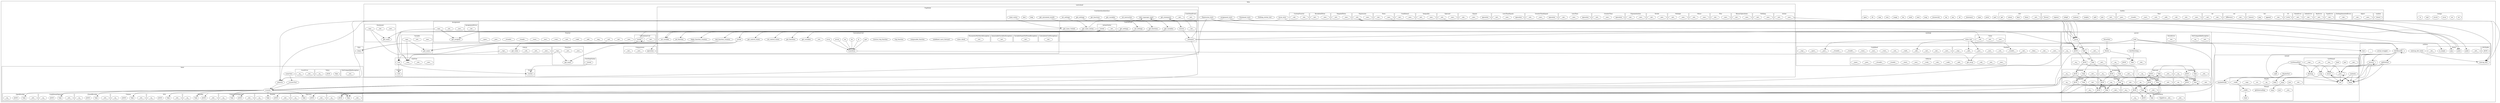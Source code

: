 digraph G {
subgraph cluster_0{
    label=NEA;
    subgraph cluster_1{
        label=time;
        "NEA.time.sleep()" [label="sleep"];
    }
    subgraph cluster_2{
        label=numpy;
        "NEA.numpy.sin()" [label="sin"];
        "NEA.numpy.cos()" [label="cos"];
        "NEA.numpy.arcos()" [label="arcos"];
        "NEA.numpy.arcsin()" [label="arcsin"];
        "NEA.numpy.sqrt()" [label="sqrt"];
        "NEA.numpy.ln()" [label="ln"];
    }
    subgraph cluster_3{
        label=builtin;
        subgraph cluster_4{
            label=random;
            "NEA.builtin.random.choice()" [label="choice"];
        }
        subgraph cluster_5{
            label=object;
            "NEA.builtin.object.__new__()" [label="__new__"];
            "NEA.builtin.object.__init__()" [label="__init__"];
        }
        subgraph cluster_6{
            label=NotImplementedError;
            "NEA.builtin.NotImplementedError.__init__()" [label="__init__"];
        }
        subgraph cluster_7{
            label=TypeError;
            "NEA.builtin.TypeError.__init__()" [label="__init__"];
        }
        subgraph cluster_8{
            label=KeyError;
            "NEA.builtin.KeyError.__init__()" [label="__init__"];
        }
        subgraph cluster_9{
            label=IndexError;
            "NEA.builtin.IndexError.__init__()" [label="__init__"];
        }
        subgraph cluster_10{
            label=ValueError;
            "NEA.builtin.ValueError.__init__()" [label="__init__"];
        }
        "NEA.builtin.quit()" [label="quit"];
        "NEA.builtin.print()" [label="print"];
        "NEA.builtin.type()" [label="type"];
        "NEA.builtin.isinstance()" [label="isinstance"];
        "NEA.builtin.all()" [label="all"];
        "NEA.builtin.any()" [label="any"];
        "NEA.builtin.zip()" [label="zip"];
        "NEA.builtin.enumerate()" [label="enumerate"];
        "NEA.builtin.map()" [label="map"];
        "NEA.builtin.next()" [label="next"];
        "NEA.builtin.send()" [label="send"];
        "NEA.builtin.len()" [label="len"];
        "NEA.builtin.range()" [label="range"];
        "NEA.builtin.sum()" [label="sum"];
        "NEA.builtin.repr()" [label="repr"];
        "NEA.builtin.dir()" [label="dir"];
        "NEA.builtin.open()" [label="open"];
        subgraph cluster_11{
            label=IO;
            "NEA.builtin.IO.write()" [label="write"];
        }
        subgraph cluster_12{
            label=list;
            "NEA.builtin.list.__init__()" [label="__init__"];
            "NEA.builtin.list.append()" [label="append"];
            "NEA.builtin.list.pop()" [label="pop"];
            "NEA.builtin.list.remove()" [label="remove"];
        }
        subgraph cluster_13{
            label=set;
            "NEA.builtin.set.__init__()" [label="__init__"];
            "NEA.builtin.set.difference()" [label="difference"];
        }
        subgraph cluster_14{
            label=int;
            "NEA.builtin.int.__init__()" [label="__init__"];
            "NEA.builtin.int.__call__()" [label="__call__"];
        }
        subgraph cluster_15{
            label=float;
            "NEA.builtin.float.__new__()" [label="__new__"];
            "NEA.builtin.float.__init__()" [label="__init__"];
            "NEA.builtin.float.__call__()" [label="__call__"];
            "NEA.builtin.float.__add__()" [label="__add__"];
            "NEA.builtin.float.__sub__()" [label="__sub__"];
            "NEA.builtin.float.__mul__()" [label="__mul__"];
            "NEA.builtin.float.__truediv__()" [label="__truediv__"];
            "NEA.builtin.float.__pow__()" [label="__pow__"];
        }
        subgraph cluster_16{
            label=str;
            "NEA.builtin.str.__init__()" [label="__init__"];
            "NEA.builtin.str.join()" [label="join"];
            "NEA.builtin.str.split()" [label="split"];
            "NEA.builtin.str.isalpha()" [label="isalpha"];
            "NEA.builtin.str.isalnum()" [label="isalnum"];
            "NEA.builtin.str.isdigit()" [label="isdigit"];
            "NEA.builtin.str.replace()" [label="replace"];
            "NEA.builtin.str.format()" [label="format"];
        }
        subgraph cluster_17{
            label=dict;
            "NEA.builtin.dict.__init__()" [label="__init__"];
            "NEA.builtin.dict.items()" [label="items"];
            "NEA.builtin.dict.keys()" [label="keys"];
            "NEA.builtin.dict.values()" [label="values"];
            "NEA.builtin.dict.get()" [label="get"];
        }
    }
    subgraph cluster_18{
        label=monad;
        subgraph cluster_19{
            label=Monad;
            "NEA.monad.Monad.__init__()" [label="__init__"];
            "NEA.monad.Monad.Just()" [label="Just"];
            "NEA.monad.Monad.map()" [label="map"];
            "NEA.monad.Monad.bind()" [label="bind"];
            "NEA.monad.Monad.getInternalImp()" [label="getInternalImp"];
            "NEA.monad.Monad.__rshift__()" [label="__rshift__"];
        }
        subgraph cluster_20{
            label=Maybe;
            "NEA.monad.Maybe.__init__()" [label="__init__"];
            "NEA.monad.Maybe.Just()" [label="Just"];
            "NEA.monad.Maybe.map()" [label="map"];
            "NEA.monad.Maybe.bind()" [label="bind"];
            "NEA.monad.Maybe.__eq__()" [label="__eq__"];
            "NEA.monad.Maybe.__str__()" [label="__str__"];
            "NEA.monad.Maybe.__repr__()" [label="__repr__"];
            "NEA.monad.Maybe.__rshift__()" [label="__rshift__"];
        }
        "NEA.monad.MaybeTest()" [label="MaybeTest"];
            "NEA.monad.MaybeTest().maybeDivide()" [label="maybeDivide"];
        subgraph cluster_21{
            label=ListMonad;
            "NEA.monad.ListMonad.__init__()" [label="__init__"];
            "NEA.monad.ListMonad.Just()" [label="Just"];
            "NEA.monad.ListMonad.head()" [label="head"];
            "NEA.monad.ListMonad.tail()" [label="tail"];
            "NEA.monad.ListMonad.contents()" [label="contents"];
            "NEA.monad.ListMonad.map()" [label="map"];
            "NEA.monad.ListMonad.flatmap()" [label="flatmap"];
            "NEA.monad.ListMonad.bind()" [label="bind"];
            "NEA.monad.ListMonad.__pow__()" [label="__pow__"];
            "NEA.monad.ListMonad.__len__()" [label="__len__"];
            "NEA.monad.ListMonad.toList()" [label="toList"];
            "NEA.monad.ListMonad.__str__()" [label="__str__"];
            "NEA.monad.ListMonad.__repr__()" [label="__repr__"];
        }
        "NEA.monad.ListMonadTest()" [label="ListMonadTest"];
            "NEA.monad.ListMonadTest().split()" [label="split"];
    }
    subgraph cluster_22{
        label=utilities;
        subgraph cluster_23{
            label=JSONable;
            "NEA.utilities.JSONable.JSON()" [label="JSON"];
        }
        "NEA.utilities.dictBeautify()" [label="dictBeautify"];
            "NEA.utilities.dictBeautify().reverse()" [label="reverse"];
            "NEA.utilities.dictBeautify().addToStart()" [label="addToStart"];
        subgraph cluster_24{
            label=Stack;
            "NEA.utilities.Stack.__init__()" [label="__init__"];
            "NEA.utilities.Stack.is_empty()" [label="is_empty"];
            "NEA.utilities.Stack.push()" [label="push"];
            "NEA.utilities.Stack.pop()" [label="pop"];
            "NEA.utilities.Stack.peek()" [label="peek"];
            "NEA.utilities.Stack.__len__()" [label="__len__"];
        }
        "NEA.utilities.test()" [label="test"];
            "NEA.utilities.test().actual_wrapper()" [label="actual_wrapper"];
                "NEA.utilities.test().actual_wrapper()._()" [label="_"];
        "NEA.utilities.unwrap_dict()" [label="unwrap_dict"];
        "NEA.utilities.unwrap_dict_tests()" [label="unwrap_dict_tests"];
    }
    subgraph cluster_25{
        label=mathobj;
        subgraph cluster_26{
            label=Value;
            "NEA.mathobj.Value.__new__()" [label="__new__"];
            "NEA.mathobj.Value.__init__()" [label="__init__"];
            "NEA.mathobj.Value.__call__()" [label="__call__"];
        }
        subgraph cluster_27{
            label=NPArray;
            "NEA.mathobj.NPArray.__new__()" [label="__new__"];
            "NEA.mathobj.NPArray.__init__()" [label="__init__"];
            "NEA.mathobj.NPArray.__call__()" [label="__call__"];
            "NEA.mathobj.NPArray.get_array()" [label="get_array"];
            "NEA.mathobj.NPArray.__add__()" [label="__add__"];
            "NEA.mathobj.NPArray.__radd__()" [label="__radd__"];
            "NEA.mathobj.NPArray.__sub__()" [label="__sub__"];
            "NEA.mathobj.NPArray.__rsub__()" [label="__rsub__"];
            "NEA.mathobj.NPArray.__mul__()" [label="__mul__"];
            "NEA.mathobj.NPArray.__rmul__()" [label="__rmul__"];
            "NEA.mathobj.NPArray.__truediv__()" [label="__truediv__"];
            "NEA.mathobj.NPArray.__rtruediv__()" [label="__rtruediv__"];
            "NEA.mathobj.NPArray.__pow__()" [label="__pow__"];
            "NEA.mathobj.NPArray.__rpow__()" [label="__rpow__"];
        }
        subgraph cluster_28{
            label=Undefined;
            "NEA.mathobj.Undefined.__new__()" [label="__new__"];
            "NEA.mathobj.Undefined.__init__()" [label="__init__"];
            "NEA.mathobj.Undefined.__call__()" [label="__call__"];
            "NEA.mathobj.Undefined.__add__()" [label="__add__"];
            "NEA.mathobj.Undefined.__radd__()" [label="__radd__"];
            "NEA.mathobj.Undefined.__sub__()" [label="__sub__"];
            "NEA.mathobj.Undefined.__rsub__()" [label="__rsub__"];
            "NEA.mathobj.Undefined.__mul__()" [label="__mul__"];
            "NEA.mathobj.Undefined.__rmul__()" [label="__rmul__"];
            "NEA.mathobj.Undefined.__truediv__()" [label="__truediv__"];
            "NEA.mathobj.Undefined.__rtruediv__()" [label="__rtruediv__"];
            "NEA.mathobj.Undefined.__pow__()" [label="__pow__"];
            "NEA.mathobj.Undefined.__rpow__()" [label="__rpow__"];
            "NEA.mathobj.Undefined.__repr__()" [label="__repr__"];
        }
        subgraph cluster_29{
            label=Number;
            "NEA.mathobj.Number.__new__()" [label="__new__"];
            "NEA.mathobj.Number.__init__()" [label="__init__"];
            "NEA.mathobj.Number.__float__()" [label="__float__"];
            "NEA.mathobj.Number.__call__()" [label="__call__"];
            "NEA.mathobj.Number.__add__()" [label="__add__"];
            "NEA.mathobj.Number.__sub__()" [label="__sub__"];
            "NEA.mathobj.Number.__mul__()" [label="__mul__"];
            "NEA.mathobj.Number.__truediv__()" [label="__truediv__"];
            "NEA.mathobj.Number.__pow__()" [label="__pow__"];
            "NEA.mathobj.Number.__repr__()" [label="__repr__"];
        }
        "NEA.mathobj.value_test()" [label="value_test"];
    }
    subgraph cluster_30{
        label=lexer;
        subgraph cluster_31{
            label=NotCompatibleException;
            "NEA.lexer.NotCompatibleException.__init__()" [label="__init__"];
        }
        subgraph cluster_32{
            label=Token;
            "NEA.lexer.Token.Take()" [label="Take"];
            "NEA.lexer.Token.JSON()" [label="JSON"];
            "NEA.lexer.Token.__eq__()" [label="__eq__"];
        }
        subgraph cluster_33{
            label=EOL;
            "NEA.lexer.EOL.__init__()" [label="__init__"];
            "NEA.lexer.EOL.Take()" [label="Take"];
            "NEA.lexer.EOL.JSON()" [label="JSON"];
            "NEA.lexer.EOL.__eq__()" [label="__eq__"];
        }
        subgraph cluster_34{
            label=OpenBracket;
            "NEA.lexer.OpenBracket.__init__()" [label="__init__"];
            "NEA.lexer.OpenBracket.Take()" [label="Take"];
            "NEA.lexer.OpenBracket.JSON()" [label="JSON"];
            "NEA.lexer.OpenBracket.__eq__()" [label="__eq__"];
        }
        subgraph cluster_35{
            label=ClosedBracket;
            "NEA.lexer.ClosedBracket.__init__()" [label="__init__"];
            "NEA.lexer.ClosedBracket.Take()" [label="Take"];
            "NEA.lexer.ClosedBracket.JSON()" [label="JSON"];
            "NEA.lexer.ClosedBracket.__eq__()" [label="__eq__"];
        }
        subgraph cluster_36{
            label=Comma;
            "NEA.lexer.Comma.__init__()" [label="__init__"];
            "NEA.lexer.Comma.Take()" [label="Take"];
            "NEA.lexer.Comma.JSON()" [label="JSON"];
            "NEA.lexer.Comma.__eq__()" [label="__eq__"];
        }
        subgraph cluster_37{
            label=ComparisonOperator;
            "NEA.lexer.ComparisonOperator.__init__()" [label="__init__"];
            "NEA.lexer.ComparisonOperator.Take()" [label="Take"];
            "NEA.lexer.ComparisonOperator.JSON()" [label="JSON"];
            "NEA.lexer.ComparisonOperator.__eq__()" [label="__eq__"];
        }
        subgraph cluster_38{
            label=Operator;
            "NEA.lexer.Operator.__init__()" [label="__init__"];
            "NEA.lexer.Operator.Take()" [label="Take"];
            "NEA.lexer.Operator.JSON()" [label="JSON"];
            "NEA.lexer.Operator.__eq__()" [label="__eq__"];
        }
        subgraph cluster_39{
            label=ConditionalOperator;
            "NEA.lexer.ConditionalOperator.__init__()" [label="__init__"];
            "NEA.lexer.ConditionalOperator.Take()" [label="Take"];
            "NEA.lexer.ConditionalOperator.JSON()" [label="JSON"];
            "NEA.lexer.ConditionalOperator.__eq__()" [label="__eq__"];
        }
        subgraph cluster_40{
            label=Equality;
            "NEA.lexer.Equality.__init__()" [label="__init__"];
            "NEA.lexer.Equality.Take()" [label="Take"];
            "NEA.lexer.Equality.JSON()" [label="JSON"];
            "NEA.lexer.Equality.__eq__()" [label="__eq__"];
        }
        subgraph cluster_41{
            label=NameSpace;
            "NEA.lexer.NameSpace.__init__()" [label="__init__"];
            "NEA.lexer.NameSpace.Take()" [label="Take"];
            "NEA.lexer.NameSpace.JSON()" [label="JSON"];
            "NEA.lexer.NameSpace.__eq__()" [label="__eq__"];
        }
        subgraph cluster_42{
            label=Number;
            "NEA.lexer.Number.__init__()" [label="__init__"];
            "NEA.lexer.Number.Take()" [label="Take"];
            "NEA.lexer.Number.JSON()" [label="JSON"];
            "NEA.lexer.Number.__eq__()" [label="__eq__"];
        }
        subgraph cluster_43{
            label=ScanError;
            "NEA.lexer.ScanError.__init__()" [label="__init__"];
            "NEA.lexer.ScanError.__eq__()" [label="__eq__"];
        }
        "NEA.lexer.scanner()" [label="scanner"];
        "NEA.lexer.tokenize()" [label="tokenize"];
        "NEA.lexer.LexerTest()" [label="LexerTest"];
            "NEA.lexer.LexerTest().scannerTest()" [label="scannerTest"];
    }
    subgraph cluster_44{
        label=parser;
        subgraph cluster_45{
            label=NotCompatibleException;
            "NEA.parser.NotCompatibleException.__init__()" [label="__init__"];
            "NEA.parser.NotCompatibleException.__eq__()" [label="__eq__"];
        }
        subgraph cluster_46{
            label="Node";
            "NEA.parser.Node.__init__()" [label="__init__"];
            "NEA.parser.Node.Take()" [label="Take"];
            "NEA.parser.Node.JSON()" [label="JSON"];
            "NEA.parser.Node.__eq__()" [label="__eq__"];
        }
        subgraph cluster_47{
            label=Inequality;
            "NEA.parser.Inequality.__init__()" [label="__init__"];
            "NEA.parser.Inequality.Take()" [label="Take"];
            "NEA.parser.Inequality.JSON()" [label="JSON"];
            "NEA.parser.Inequality.__eq__()" [label="__eq__"];
        }
        subgraph cluster_48{
            label=Conditional;
            "NEA.parser.Conditional.__init__()" [label="__init__"];
            "NEA.parser.Conditional.Take()" [label="Take"];
            "NEA.parser.Conditional.JSON()" [label="JSON"];
            "NEA.parser.Conditional.__eq__()" [label="__eq__"];
        }
        subgraph cluster_49{
            label=Operand;
            "NEA.parser.Operand.__init__()" [label="__init__"];
            "NEA.parser.Operand.Take()" [label="Take"];
            "NEA.parser.Operand.JSON()" [label="JSON"];
            "NEA.parser.Operand.__eq__()" [label="__eq__"];
        }
        subgraph cluster_50{
            label=Operands;
            "NEA.parser.Operands.__init__()" [label="__init__"];
            "NEA.parser.Operands.Take()" [label="Take"];
            "NEA.parser.Operands.__eq__()" [label="__eq__"];
            "NEA.parser.Operands.JSON()" [label="JSON"];
        }
        subgraph cluster_51{
            label=Function;
            "NEA.parser.Function.__init__()" [label="__init__"];
            "NEA.parser.Function.Take()" [label="Take"];
            "NEA.parser.Function.JSON()" [label="JSON"];
            "NEA.parser.Function.__eq__()" [label="__eq__"];
        }
        subgraph cluster_52{
            label=Assignable;
            "NEA.parser.Assignable.__init__()" [label="__init__"];
            "NEA.parser.Assignable.Take()" [label="Take"];
            "NEA.parser.Assignable.JSON()" [label="JSON"];
            "NEA.parser.Assignable.__eq__()" [label="__eq__"];
        }
        subgraph cluster_53{
            label=BracketedTerm;
            "NEA.parser.BracketedTerm.__init__()" [label="__init__"];
                "NEA.parser.BracketedTerm.__init__().TypeError.__init__()" [label="TypeError.__init__"];
            "NEA.parser.BracketedTerm.Take()" [label="Take"];
            "NEA.parser.BracketedTerm.JSON()" [label="JSON"];
            "NEA.parser.BracketedTerm.__eq__()" [label="__eq__"];
        }
        subgraph cluster_54{
            label=Term;
            "NEA.parser.Term.__init__()" [label="__init__"];
            "NEA.parser.Term.Take()" [label="Take"];
            "NEA.parser.Term.JSON()" [label="JSON"];
            "NEA.parser.Term.__eq__()" [label="__eq__"];
        }
        subgraph cluster_55{
            label=Expression;
            "NEA.parser.Expression.__init__()" [label="__init__"];
            "NEA.parser.Expression.Take()" [label="Take"];
            "NEA.parser.Expression.JSON()" [label="JSON"];
            "NEA.parser.Expression.__eq__()" [label="__eq__"];
        }
        subgraph cluster_56{
            label=Assignment;
            "NEA.parser.Assignment.__init__()" [label="__init__"];
            "NEA.parser.Assignment.Take()" [label="Take"];
            "NEA.parser.Assignment.JSON()" [label="JSON"];
            "NEA.parser.Assignment.__eq__()" [label="__eq__"];
        }
        subgraph cluster_57{
            label=Statement;
            "NEA.parser.Statement.__init__()" [label="__init__"];
            "NEA.parser.Statement.Take()" [label="Take"];
            "NEA.parser.Statement.JSON()" [label="JSON"];
            "NEA.parser.Statement.__eq__()" [label="__eq__"];
        }
        subgraph cluster_58{
            label=Line;
            "NEA.parser.Line.__init__()" [label="__init__"];
            "NEA.parser.Line.Take()" [label="Take"];
            "NEA.parser.Line.JSON()" [label="JSON"];
            "NEA.parser.Line.__eq__()" [label="__eq__"];
        }
        subgraph cluster_59{
            label=Lines;
            "NEA.parser.Lines.__init__()" [label="__init__"];
            "NEA.parser.Lines.Take()" [label="Take"];
            "NEA.parser.Lines.JSON()" [label="JSON"];
            "NEA.parser.Lines.__eq__()" [label="__eq__"];
        }
        "NEA.parser.ParseTest()" [label="ParseTest"];
            "NEA.parser.ParseTest().Tester()" [label="Tester"];
        subgraph cluster_60{
            label=ParseError;
            "NEA.parser.ParseError.__init__()" [label="__init__"];
        }
        "NEA.parser.parse()" [label="parse"];
        "NEA.parser.junk()" [label="junk"];
            "NEA.parser.junk().testMatching()" [label="testMatching"];
    }
    subgraph cluster_61{
        label=controlunit;
        subgraph cluster_62{
            label=Visitor;
            "NEA.controlunit.Visitor.visited()" [label="visited"];
        }
        subgraph cluster_63{
            label=TwoStepVisitor;
            "NEA.controlunit.TwoStepVisitor.visited()" [label="visited"];
        }
        subgraph cluster_64{
            label=Visitee;
            "NEA.controlunit.Visitee.visit()" [label="visit"];
        }
        subgraph cluster_65{
            label=SubTree;
            "NEA.controlunit.SubTree.__new__()" [label="__new__"];
            "NEA.controlunit.SubTree.__init__()" [label="__init__"];
            "NEA.controlunit.SubTree.visit()" [label="visit"];
            "NEA.controlunit.SubTree.__repr__()" [label="__repr__"];
        }
        subgraph cluster_66{
            label=Action;
            "NEA.controlunit.Action.__new__()" [label="__new__"];
            "NEA.controlunit.Action.__init__()" [label="__init__"];
        }
        subgraph cluster_67{
            label=Nothing;
            "NEA.controlunit.Nothing.__new__()" [label="__new__"];
            "NEA.controlunit.Nothing.__init__()" [label="__init__"];
        }
        "NEA.controlunit.Nothing_Action_test()" [label="Nothing_Action_test"];
        subgraph cluster_68{
            label=Statement;
            "NEA.controlunit.Statement.__new__()" [label="__new__"];
            "NEA.controlunit.Statement.__init__()" [label="__init__"];
            "NEA.controlunit.Statement.get_name()" [label="get_name"];
            "NEA.controlunit.Statement.__repr__()" [label="__repr__"];
        }
        "NEA.controlunit.Statement_tests()" [label="Statement_tests"];
        subgraph cluster_69{
            label=BinaryOperations;
            "NEA.controlunit.BinaryOperations.__new__()" [label="__new__"];
            "NEA.controlunit.BinaryOperations.__init__()" [label="__init__"];
        }
        subgraph cluster_70{
            label=Plus;
            "NEA.controlunit.Plus.__new__()" [label="__new__"];
            "NEA.controlunit.Plus.__init__()" [label="__init__"];
        }
        subgraph cluster_71{
            label=Minus;
            "NEA.controlunit.Minus.__new__()" [label="__new__"];
            "NEA.controlunit.Minus.__init__()" [label="__init__"];
        }
        subgraph cluster_72{
            label=Multiply;
            "NEA.controlunit.Multiply.__new__()" [label="__new__"];
            "NEA.controlunit.Multiply.__init__()" [label="__init__"];
        }
        subgraph cluster_73{
            label=Divide;
            "NEA.controlunit.Divide.__new__()" [label="__new__"];
            "NEA.controlunit.Divide.__init__()" [label="__init__"];
        }
        subgraph cluster_74{
            label=Exponentiation;
            "NEA.controlunit.Exponentiation.__new__()" [label="__new__"];
            "NEA.controlunit.Exponentiation.__init__()" [label="__init__"];
        }
        subgraph cluster_75{
            label=Comparisons;
            "NEA.controlunit.Comparisons.operation()" [label="operation"];
            "NEA.controlunit.Comparisons.__new__()" [label="__new__"];
            "NEA.controlunit.Comparisons.__init__()" [label="__init__"];
        }
        subgraph cluster_76{
            label=GreaterThan;
            "NEA.controlunit.GreaterThan.operation()" [label="operation"];
            "NEA.controlunit.GreaterThan.__new__()" [label="__new__"];
            "NEA.controlunit.GreaterThan.__init__()" [label="__init__"];
        }
        subgraph cluster_77{
            label=LessThan;
            "NEA.controlunit.LessThan.operation()" [label="operation"];
            "NEA.controlunit.LessThan.__new__()" [label="__new__"];
            "NEA.controlunit.LessThan.__init__()" [label="__init__"];
        }
        subgraph cluster_78{
            label=GreaterThanEquals;
            "NEA.controlunit.GreaterThanEquals.operation()" [label="operation"];
            "NEA.controlunit.GreaterThanEquals.__new__()" [label="__new__"];
            "NEA.controlunit.GreaterThanEquals.__init__()" [label="__init__"];
        }
        subgraph cluster_79{
            label=LessThanEquals;
            "NEA.controlunit.LessThanEquals.operation()" [label="operation"];
            "NEA.controlunit.LessThanEquals.__new__()" [label="__new__"];
            "NEA.controlunit.LessThanEquals.__init__()" [label="__init__"];
        }
        subgraph cluster_80{
            label=Equals;
            "NEA.controlunit.Equals.operation()" [label="operation"];
            "NEA.controlunit.Equals.__new__()" [label="__new__"];
            "NEA.controlunit.Equals.__init__()" [label="__init__"];
        }
        subgraph cluster_81{
            label=Operand;
            "NEA.controlunit.Operand.__new__()" [label="__new__"];
            "NEA.controlunit.Operand.__init__()" [label="__init__"];
            "NEA.controlunit.Operand.__init__()" [label="__init__"];
        }
        subgraph cluster_82{
            label=Inequality;
            "NEA.controlunit.Inequality.__new__()" [label="__new__"];
            "NEA.controlunit.Inequality.__init__()" [label="__init__"];
        }
        subgraph cluster_83{
            label=Conditional;
            "NEA.controlunit.Conditional.__new__()" [label="__new__"];
            "NEA.controlunit.Conditional.__init__()" [label="__init__"];
        }
        "NEA.controlunit.incon_tests()" [label="incon_tests"];
        subgraph cluster_84{
            label=Term;
            "NEA.controlunit.Term.__new__()" [label="__new__"];
            "NEA.controlunit.Term.__init__()" [label="__init__"];
        }
        subgraph cluster_85{
            label=Literal;
            "NEA.controlunit.Literal.__new__()" [label="__new__"];
            "NEA.controlunit.Literal.__init__()" [label="__init__"];
            "NEA.controlunit.Literal.__call__()" [label="__call__"];
            "NEA.controlunit.Literal.get_value()" [label="get_value"];
            "NEA.controlunit.Literal.__repr__()" [label="__repr__"];
        }
        subgraph cluster_86{
            label=Variable;
            "NEA.controlunit.Variable.__new__()" [label="__new__"];
            "NEA.controlunit.Variable.__init__()" [label="__init__"];
            "NEA.controlunit.Variable.get_name()" [label="get_name"];
            "NEA.controlunit.Variable.__repr__()" [label="__repr__"];
        }
        subgraph cluster_87{
            label=Function;
            "NEA.controlunit.Function.__new__()" [label="__new__"];
            "NEA.controlunit.Function.__init__()" [label="__init__"];
            "NEA.controlunit.Function.get_name()" [label="get_name"];
            "NEA.controlunit.Function.__repr__()" [label="__repr__"];
        }
        subgraph cluster_88{
            label=Expression;
            "NEA.controlunit.Expression.__new__()" [label="__new__"];
            "NEA.controlunit.Expression.__init__()" [label="__init__"];
        }
        subgraph cluster_89{
            label=NegatedTerm;
            "NEA.controlunit.NegatedTerm.__new__()" [label="__new__"];
            "NEA.controlunit.NegatedTerm.__init__()" [label="__init__"];
        }
        subgraph cluster_90{
            label=BracketedTerm;
            "NEA.controlunit.BracketedTerm.__new__()" [label="__new__"];
            "NEA.controlunit.BracketedTerm.__init__()" [label="__init__"];
        }
        "NEA.controlunit.Expression_tests()" [label="Expression_tests"];
        subgraph cluster_91{
            label=Assignment;
            subgraph cluster_92{
                label=AssignmentError;
                "NEA.controlunit.Assignment.AssignmentError.__init__()" [label="__init__"];
            }
            "NEA.controlunit.Assignment.__new__()" [label="__new__"];
            "NEA.controlunit.Assignment.__init__()" [label="__init__"];
            "NEA.controlunit.Assignment.get_assignee()" [label="get_assignee"];
            "NEA.controlunit.Assignment.__repr__()" [label="__repr__"];
        }
        "NEA.controlunit.assignment_tests()" [label="assignment_tests"];
        subgraph cluster_93{
            label=Functor;
            "NEA.controlunit.Functor.__new__()" [label="__new__"];
            "NEA.controlunit.Functor.__init__()" [label="__init__"];
            subgraph cluster_94{
                label=CalculationUnit;
                "NEA.controlunit.Functor.CalculationUnit.__init__()" [label="__init__"];
                "NEA.controlunit.Functor.CalculationUnit.visited()" [label="visited"];
            }
            "NEA.controlunit.Functor.__call__()" [label="__call__"];
            "NEA.controlunit.Functor.__neg__()" [label="__neg__"];
            "NEA.controlunit.Functor.__add__()" [label="__add__"];
            "NEA.controlunit.Functor.__radd__()" [label="__radd__"];
            "NEA.controlunit.Functor.__sub__()" [label="__sub__"];
            "NEA.controlunit.Functor.__rsub__()" [label="__rsub__"];
            "NEA.controlunit.Functor.__mul__()" [label="__mul__"];
            "NEA.controlunit.Functor.__rmul__()" [label="__rmul__"];
            "NEA.controlunit.Functor.__truediv__()" [label="__truediv__"];
            "NEA.controlunit.Functor.__rtruediv__()" [label="__rtruediv__"];
            "NEA.controlunit.Functor.__pow__()" [label="__pow__"];
            "NEA.controlunit.Functor.__rpow__()" [label="__rpow__"];
        }
        subgraph cluster_95{
            label=CustomFunctor;
            "NEA.controlunit.CustomFunctor.__init__()" [label="__init__"];
            "NEA.controlunit.CustomFunctor.__call__()" [label="__call__"];
        }
        subgraph cluster_96{
            label=TrigMode;
        subgraph cluster_97{
            label=CalculationUnit;
            subgraph cluster_98{
                label=CalculationUnitExceptions;
                "NEA.controlunit.CalculationUnit.CalculationUnitExceptions.__init__()" [label="__init__"];
            }
            subgraph cluster_99{
                label=VariableNameNotFoundException;
                "NEA.controlunit.CalculationUnit.VariableNameNotFoundException.__init__()" [label="__init__"];
            }
            subgraph cluster_100{
                label=ImmutableVariablesException;
                "NEA.controlunit.CalculationUnit.ImmutableVariablesException.__init__()" [label="__init__"];
            }
            subgraph cluster_101{
                label=ParameterMisMatchException;
                "NEA.controlunit.CalculationUnit.ParameterMisMatchException.__init__()" [label="__init__"];
            }
            "NEA.controlunit.CalculationUnit.transform()" [label="transform"];
            "NEA.controlunit.CalculationUnit.value_check()" [label="value_check"];
            "NEA.controlunit.CalculationUnit.undefined_carry_forward()" [label="undefined_carry_forward"];
            "NEA.controlunit.CalculationUnit.composable_function()" [label="composable_function"];
            "NEA.controlunit.CalculationUnit.trig_function()" [label="trig_function"];
            "NEA.controlunit.CalculationUnit.inverse_trig_function()" [label="inverse_trig_function"];
            "NEA.controlunit.CalculationUnit.sin()" [label="sin"];
            "NEA.controlunit.CalculationUnit.cos()" [label="cos"];
            "NEA.controlunit.CalculationUnit.arcsin()" [label="arcsin"];
            "NEA.controlunit.CalculationUnit.arcos()" [label="arcos"];
            "NEA.controlunit.CalculationUnit.sqrt()" [label="sqrt"];
            "NEA.controlunit.CalculationUnit.ln()" [label="ln"];
            "NEA.controlunit.CalculationUnit.__init__()" [label="__init__"];
            "NEA.controlunit.CalculationUnit.set_control_states()" [label="set_control_states"];
            "NEA.controlunit.CalculationUnit.get_control_states()" [label="get_control_states"];
            "NEA.controlunit.CalculationUnit.visited()" [label="visited"];
            "NEA.controlunit.CalculationUnit.set_variable()" [label="set_variable"];
            "NEA.controlunit.CalculationUnit.get_variables()" [label="get_variables"];
            "NEA.controlunit.CalculationUnit.set_function()" [label="set_function"];
            "NEA.controlunit.CalculationUnit.get_functions()" [label="get_functions"];
            "NEA.controlunit.CalculationUnit.begin_function_creation()" [label="begin_function_creation"];
            "NEA.controlunit.CalculationUnit.end_function_creation()" [label="end_function_creation"];
        }
        subgraph cluster_102{
            label=ControlUnit;
            "NEA.controlunit.ControlUnit.__init__()" [label="__init__"];
            "NEA.controlunit.ControlUnit._interpret()" [label="_interpret"];
            "NEA.controlunit.ControlUnit.receive()" [label="receive"];
            "NEA.controlunit.ControlUnit.get_Lines_Visited()" [label="get_Lines_Visited"];
            subgraph cluster_103{
                label=ActionVisitor;
                "NEA.controlunit.ControlUnit.ActionVisitor.__init__()" [label="__init__"];
                "NEA.controlunit.ControlUnit.ActionVisitor.visited()" [label="visited"];
            }
            "NEA.controlunit.ControlUnit.get_Lines_Action()" [label="get_Lines_Action"];
            "NEA.controlunit.ControlUnit.set_settings()" [label="set_settings"];
            "NEA.controlunit.ControlUnit.get_settings()" [label="get_settings"];
            "NEA.controlunit.ControlUnit.get_variables()" [label="get_variables"];
            "NEA.controlunit.ControlUnit.get_functions()" [label="get_functions"];
        }
        subgraph cluster_104{
            label=UserInterfaceInterface;
            subgraph cluster_105{
                label=UserDoneEvent;
                "NEA.controlunit.UserInterfaceInterface.UserDoneEvent.__init__()" [label="__init__"];
            }
            "NEA.controlunit.UserInterfaceInterface.__init__()" [label="__init__"];
            "NEA.controlunit.UserInterfaceInterface.set_instruction()" [label="set_instruction"];
            "NEA.controlunit.UserInterfaceInterface.get_calculated_results()" [label="get_calculated_results"];
            "NEA.controlunit.UserInterfaceInterface.send_visitor()" [label="send_visitor"];
            "NEA.controlunit.UserInterfaceInterface.set_settings()" [label="set_settings"];
            "NEA.controlunit.UserInterfaceInterface.get_settings()" [label="get_settings"];
            "NEA.controlunit.UserInterfaceInterface.get_variables()" [label="get_variables"];
            "NEA.controlunit.UserInterfaceInterface.get_functions()" [label="get_functions"];
            "NEA.controlunit.UserInterfaceInterface.get_statements()" [label="get_statements"];
            "NEA.controlunit.UserInterfaceInterface.help()" [label="help"];
            "NEA.controlunit.UserInterfaceInterface.Quit()" [label="Quit"];
            "NEA.controlunit.UserInterfaceInterface.alert_improper_input()" [label="alert_improper_input"];
        }
    }
}}
"NEA.monad.Monad.__rshift__()" -> "NEA.monad.Monad.bind()";
"NEA.monad.Maybe.map()" -> "NEA.monad.Monad.map()";
"NEA.monad.Maybe.__rshift__()" -> "NEA.monad.Monad.__rshift__()";
"NEA.monad.MaybeTest()" -> "NEA.monad.Maybe.bind()";
"NEA.monad.MaybeTest()" -> "NEA.monad.MaybeTest().maybeDivide()";
"NEA.monad.MaybeTest()" -> "NEA.monad.Maybe.__rshift__()";
"NEA.monad.ListMonad.contents()" -> "NEA.monad.ListMonad.head()";
"NEA.monad.ListMonad.contents()" -> "NEA.monad.ListMonad.tail()";
"NEA.monad.ListMonad.map()" -> "NEA.monad.Maybe.map()";
"NEA.monad.ListMonad.map()" -> "NEA.monad.ListMonad.head()";
"NEA.monad.ListMonad.map()" -> "NEA.monad.ListMonad.tail()";
"NEA.monad.ListMonad.flatmap()" -> "NEA.monad.ListMonad.head()";
"NEA.monad.ListMonad.flatmap()" -> "NEA.monad.Maybe.map()";
"NEA.monad.ListMonad.bind()" -> "NEA.monad.ListMonad.flatmap()";
"NEA.monad.ListMonad.__pow__()" -> "NEA.monad.ListMonad.head()";
"NEA.monad.ListMonad.__pow__()" -> "NEA.monad.ListMonad.tail()";
"NEA.monad.ListMonad.__pow__()" -> "NEA.monad.ListMonad.__pow__()";
"NEA.monad.ListMonad.toList()" -> "NEA.monad.ListMonad.head()";
"NEA.monad.ListMonad.toList()" -> "NEA.monad.ListMonad.tail()";
"NEA.monad.ListMonad.toList()" -> "NEA.monad.ListMonad.toList()";
"NEA.monad.ListMonadTest()" -> "NEA.monad.ListMonad.map()";
"NEA.monad.ListMonadTest()" -> "NEA.monad.ListMonad.__pow__()";
"NEA.monad.ListMonadTest()" -> "NEA.monad.ListMonad.toList()";
"NEA.monad.ListMonadTest()" -> "NEA.monad.ListMonadTest().split()";
"NEA.monad.ListMonadTest()" -> "NEA.monad.ListMonad.flatmap()";
"NEA.utilities.dictBeautify().reverse()" -> "NEA.utilities.dictBeautify().reverse()";
"NEA.utilities.dictBeautify().reverse()" -> "NEA.monad.ListMonad.tail()";
"NEA.utilities.dictBeautify().reverse()" -> "NEA.monad.ListMonad.head()";
"NEA.utilities.dictBeautify().reverse()" -> "NEA.monad.ListMonad.__pow__()";
"NEA.utilities.dictBeautify()" -> "NEA.monad.ListMonad.__pow__()";
"NEA.utilities.dictBeautify()" -> "NEA.utilities.dictBeautify()";
"NEA.utilities.dictBeautify()" -> "NEA.utilities.dictBeautify().reverse()";
"NEA.utilities.dictBeautify()" -> "NEA.monad.ListMonad.head()";
"NEA.utilities.dictBeautify()" -> "NEA.monad.ListMonad.tail()";
"NEA.utilities.dictBeautify()" -> "NEA.monad.ListMonad.toList()";
"NEA.utilities.dictBeautify().addToStart()" -> "NEA.monad.ListMonad.head()";
"NEA.utilities.dictBeautify().addToStart()" -> "NEA.monad.ListMonad.tail()";
"NEA.utilities.dictBeautify().addToStart()" -> "NEA.monad.ListMonad.__pow__()";
"NEA.utilities.dictBeautify()" -> "NEA.utilities.dictBeautify().addToStart()";
"NEA.utilities.dictBeautify()" -> "NEA.monad.ListMonad.map()";
"NEA.utilities.unwrap_dict_tests()" -> "NEA.utilities.unwrap_dict()";
"NEA.mathobj.Number.__call__()" -> "NEA.mathobj.NPArray.get_array()";
"NEA.mathobj.value_test()" -> "NEA.utilities.test()";
"NEA.mathobj.value_test()" -> "NEA.mathobj.Number.__truediv__()";
"NEA.mathobj.value_test()" -> "NEA.mathobj.Number.__add__()";
"NEA.mathobj.value_test()" -> "NEA.mathobj.Undefined.__add__()";
"NEA.mathobj.value_test()" -> "NEA.mathobj.Number.__pow__()";
"NEA.mathobj.value_test()" -> "NEA.mathobj.Undefined.__pow__()";
"NEA.lexer.scanner()" -> "NEA.lexer.EOL.Take()";
"NEA.lexer.scanner()" -> "NEA.lexer.OpenBracket.Take()";
"NEA.lexer.scanner()" -> "NEA.lexer.ClosedBracket.Take()";
"NEA.lexer.scanner()" -> "NEA.lexer.Comma.Take()";
"NEA.lexer.scanner()" -> "NEA.lexer.ComparisonOperator.Take()";
"NEA.lexer.scanner()" -> "NEA.lexer.Operator.Take()";
"NEA.lexer.scanner()" -> "NEA.lexer.ConditionalOperator.Take()";
"NEA.lexer.scanner()" -> "NEA.lexer.Equality.Take()";
"NEA.lexer.scanner()" -> "NEA.lexer.NameSpace.Take()";
"NEA.lexer.scanner()" -> "NEA.lexer.Number.Take()";
"NEA.lexer.tokenize()" -> "NEA.lexer.scanner()";
"NEA.lexer.LexerTest().scannerTest()" -> "NEA.lexer.scanner()";
"NEA.lexer.LexerTest()" -> "NEA.lexer.LexerTest().scannerTest()";
"NEA.parser.Inequality.Take()" -> "NEA.parser.Term.Take()";
"NEA.parser.Inequality.Take()" -> "NEA.parser.Inequality.Take()";
"NEA.parser.Inequality.JSON()" -> "NEA.parser.Term.JSON()";
"NEA.parser.Inequality.JSON()" -> "NEA.lexer.ComparisonOperator.JSON()";
"NEA.parser.Conditional.Take()" -> "NEA.parser.Inequality.Take()";
"NEA.parser.Conditional.JSON()" -> "NEA.parser.Inequality.JSON()";
"NEA.parser.Operand.Take()" -> "NEA.parser.Conditional.Take()";
"NEA.parser.Operand.Take()" -> "NEA.parser.Inequality.Take()";
"NEA.parser.Operand.Take()" -> "NEA.parser.Expression.Take()";
"NEA.parser.Operand.JSON()" -> "NEA.parser.Expression.JSON()";
"NEA.parser.Operand.JSON()" -> "NEA.parser.Inequality.JSON()";
"NEA.parser.Operand.JSON()" -> "NEA.parser.Conditional.JSON()";
"NEA.parser.Operands.Take()" -> "NEA.parser.Operand.Take()";
"NEA.parser.Operands.Take()" -> "NEA.parser.Operands.Take()";
"NEA.parser.Operands.JSON()" -> "NEA.parser.Operand.JSON()";
"NEA.parser.Function.Take()" -> "NEA.lexer.NameSpace.JSON()";
"NEA.parser.Function.Take()" -> "NEA.parser.Operands.Take()";
"NEA.parser.Function.JSON()" -> "NEA.lexer.NameSpace.JSON()";
"NEA.parser.Function.JSON()" -> "NEA.parser.Operands.JSON()";
"NEA.parser.Assignable.Take()" -> "NEA.parser.Function.Take()";
"NEA.parser.Assignable.JSON()" -> "NEA.parser.Function.JSON()";
"NEA.parser.Assignable.JSON()" -> "NEA.lexer.NameSpace.JSON()";
"NEA.parser.BracketedTerm.Take()" -> "NEA.parser.Expression.Take()";
"NEA.parser.BracketedTerm.JSON()" -> "NEA.parser.Expression.JSON()";
"NEA.parser.Term.Take()" -> "NEA.lexer.Operator.JSON()";
"NEA.parser.Term.Take()" -> "NEA.parser.Term.Take()";
"NEA.parser.Term.Take()" -> "NEA.parser.BracketedTerm.Take()";
"NEA.parser.Term.Take()" -> "NEA.parser.Function.Take()";
"NEA.parser.Term.JSON()" -> "NEA.lexer.Number.JSON()";
"NEA.parser.Term.JSON()" -> "NEA.parser.Function.JSON()";
"NEA.parser.Term.JSON()" -> "NEA.lexer.NameSpace.JSON()";
"NEA.parser.Term.JSON()" -> "NEA.parser.BracketedTerm.JSON()";
"NEA.parser.Expression.Take()" -> "NEA.parser.Term.Take()";
"NEA.parser.Expression.Take()" -> "NEA.parser.Expression.Take()";
"NEA.parser.Expression.JSON()" -> "NEA.parser.Term.JSON()";
"NEA.parser.Expression.JSON()" -> "NEA.lexer.Operator.JSON()";
"NEA.parser.Assignment.Take()" -> "NEA.parser.Assignable.Take()";
"NEA.parser.Assignment.Take()" -> "NEA.parser.Expression.Take()";
"NEA.parser.Assignment.JSON()" -> "NEA.parser.Assignable.JSON()";
"NEA.parser.Assignment.JSON()" -> "NEA.lexer.Equality.JSON()";
"NEA.parser.Assignment.JSON()" -> "NEA.parser.Expression.JSON()";
"NEA.parser.Statement.Take()" -> "NEA.lexer.NameSpace.JSON()";
"NEA.parser.Statement.Take()" -> "NEA.parser.Operands.Take()";
"NEA.parser.Statement.JSON()" -> "NEA.lexer.NameSpace.JSON()";
"NEA.parser.Statement.JSON()" -> "NEA.parser.Operands.JSON()";
"NEA.parser.Line.Take()" -> "NEA.parser.Statement.Take()";
"NEA.parser.Line.Take()" -> "NEA.parser.Assignment.Take()";
"NEA.parser.Line.Take()" -> "NEA.parser.Expression.Take()";
"NEA.parser.Line.JSON()" -> "NEA.parser.Assignment.JSON()";
"NEA.parser.Line.JSON()" -> "NEA.parser.Expression.JSON()";
"NEA.parser.Line.JSON()" -> "NEA.parser.Statement.JSON()";
"NEA.parser.Lines.Take()" -> "NEA.parser.Line.Take()";
"NEA.parser.Lines.Take()" -> "NEA.parser.Lines.Take()";
"NEA.parser.Lines.JSON()" -> "NEA.parser.Line.JSON()";
"NEA.parser.ParseTest().Tester()" -> "NEA.parser.Node.Take()";
"NEA.parser.ParseTest().Tester()" -> "NEA.lexer.scanner()";
"NEA.parser.ParseTest()" -> "NEA.parser.ParseTest().Tester()";
"NEA.parser.parse()" -> "NEA.parser.Lines.Take()";
"NEA.parser.junk().testMatching()" -> "NEA.parser.Node.Take()";
"NEA.parser.junk()" -> "NEA.parser.junk().testMatching()";
"NEA.parser.junk()" -> "NEA.lexer.scanner()";
"NEA.parser.junk()" -> "NEA.utilities.dictBeautify()";
"NEA.parser.junk()" -> "NEA.lexer.NameSpace.Take()";
"NEA.parser.junk()" -> "NEA.lexer.NameSpace.JSON()";
"NEA.parser.junk()" -> "NEA.parser.Lines.JSON()";
"NEA.controlunit.TwoStepVisitor.visited()" -> "NEA.controlunit.Visitor.visited()";
"NEA.controlunit.SubTree.visit()" -> "NEA.controlunit.Visitor.visited()";
"NEA.controlunit.SubTree.visit()" -> "NEA.controlunit.Visitee.visit()";
"NEA.controlunit.Action.__new__()" -> "NEA.utilities.unwrap_dict()";
"NEA.controlunit.Statement.__repr__()" -> "NEA.controlunit.SubTree.__repr__()";
"NEA.controlunit.Statement.__repr__()" -> "NEA.controlunit.Statement.get_name()";
"NEA.controlunit.Statement_tests()" -> "NEA.parser.parse()";
"NEA.controlunit.Statement_tests()" -> "NEA.lexer.tokenize()";
"NEA.controlunit.Statement_tests()" -> "NEA.parser.Lines.JSON()";
"NEA.controlunit.Operand.__init__()" -> "NEA.utilities.unwrap_dict()";
"NEA.controlunit.incon_tests()" -> "NEA.parser.parse()";
"NEA.controlunit.incon_tests()" -> "NEA.lexer.tokenize()";
"NEA.controlunit.incon_tests()" -> "NEA.parser.Lines.JSON()";
"NEA.controlunit.Term.__new__()" -> "NEA.utilities.unwrap_dict()";
"NEA.controlunit.Literal.__repr__()" -> "NEA.controlunit.SubTree.__repr__()";
"NEA.controlunit.Variable.__repr__()" -> "NEA.controlunit.SubTree.__repr__()";
"NEA.controlunit.Variable.__repr__()" -> "NEA.controlunit.Variable.get_name()";
"NEA.controlunit.Function.__repr__()" -> "NEA.controlunit.SubTree.__repr__()";
"NEA.controlunit.Function.__repr__()" -> "NEA.controlunit.Function.get_name()";
"NEA.controlunit.Expression.__init__()" -> "NEA.utilities.Stack.push()";
"NEA.controlunit.Expression.__init__()" -> "NEA.utilities.Stack.is_empty()";
"NEA.controlunit.Expression.__init__()" -> "NEA.utilities.Stack.peek()";
"NEA.controlunit.Expression.__init__()" -> "NEA.utilities.Stack.pop()";
"NEA.controlunit.Expression.__init__()" -> "NEA.utilities.Stack.push()";
"NEA.controlunit.Expression_tests()" -> "NEA.parser.parse()";
"NEA.controlunit.Expression_tests()" -> "NEA.lexer.tokenize()";
"NEA.controlunit.Expression_tests()" -> "NEA.parser.Lines.JSON()";
"NEA.controlunit.Assignment.__repr__()" -> "NEA.controlunit.SubTree.__repr__()";
"NEA.controlunit.Assignment.__repr__()" -> "NEA.utilities.dictBeautify()";
"NEA.controlunit.Assignment.__repr__()" -> "NEA.controlunit.Assignment.get_assignee()";
"NEA.controlunit.assignment_tests()" -> "NEA.parser.parse()";
"NEA.controlunit.assignment_tests()" -> "NEA.lexer.tokenize()";
"NEA.controlunit.assignment_tests()" -> "NEA.parser.Lines.JSON()";
"NEA.controlunit.Functor.CalculationUnit.visited()" -> "NEA.controlunit.Variable.get_name()";
"NEA.controlunit.Functor.CalculationUnit.visited()" -> "NEA.controlunit.Literal.get_value()";
"NEA.controlunit.Functor.CalculationUnit.visited()" -> "NEA.mathobj.Value.__call__()";
"NEA.controlunit.Functor.CalculationUnit.visited()" -> "NEA.controlunit.Functor.CalculationUnit.visited()";
"NEA.controlunit.Functor.__call__()" -> "NEA.controlunit.SubTree.visit()";
"NEA.controlunit.CalculationUnit.transform()" -> "NEA.mathobj.NPArray.get_array()";
"NEA.controlunit.CalculationUnit.sin()" -> "NEA.controlunit.CalculationUnit.transform()";
"NEA.controlunit.CalculationUnit.cos()" -> "NEA.controlunit.CalculationUnit.transform()";
"NEA.controlunit.CalculationUnit.arcsin()" -> "NEA.controlunit.CalculationUnit.transform()";
"NEA.controlunit.CalculationUnit.arcos()" -> "NEA.controlunit.CalculationUnit.transform()";
"NEA.controlunit.CalculationUnit.sqrt()" -> "NEA.controlunit.CalculationUnit.transform()";
"NEA.controlunit.CalculationUnit.ln()" -> "NEA.controlunit.CalculationUnit.transform()";
"NEA.controlunit.CalculationUnit.visited()" -> "NEA.controlunit.Literal.get_value()";
"NEA.controlunit.CalculationUnit.visited()" -> "NEA.controlunit.Variable.get_name()";
"NEA.controlunit.CalculationUnit.visited()" -> "NEA.controlunit.Function.get_name()";
"NEA.controlunit.CalculationUnit.visited()" -> "NEA.controlunit.Comparisons.operation()";
"NEA.controlunit.CalculationUnit.begin_function_creation()" -> "NEA.time.sleep()";
"NEA.controlunit.CalculationUnit.end_function_creation()" -> "NEA.time.sleep()";
"NEA.controlunit.ControlUnit.__init__()" -> "NEA.controlunit.UserInterfaceInterface.get_statements()";
"NEA.controlunit.ControlUnit._interpret()" -> "NEA.lexer.scanner()";
"NEA.controlunit.ControlUnit._interpret()" -> "NEA.parser.parse()";
"NEA.controlunit.ControlUnit._interpret()" -> "NEA.parser.Lines.JSON()";
"NEA.controlunit.ControlUnit._interpret()" -> "NEA.controlunit.UserInterfaceInterface.alert_improper_input()";
"NEA.controlunit.ControlUnit.receive()" -> "NEA.controlunit.ControlUnit._interpret()";
"NEA.controlunit.ControlUnit.receive()" -> "NEA.controlunit.UserInterfaceInterface.alert_improper_input()";
"NEA.controlunit.ControlUnit.get_Lines_Visited()" -> "NEA.controlunit.SubTree.visit()";
"NEA.controlunit.ControlUnit.ActionVisitor.visited()" -> "NEA.controlunit.CalculationUnit.visited()";
"NEA.controlunit.ControlUnit.ActionVisitor.visited()" -> "NEA.controlunit.CalculationUnit.set_variable()";
"NEA.controlunit.ControlUnit.ActionVisitor.visited()" -> "NEA.controlunit.Statement.get_name()";
"NEA.controlunit.ControlUnit.ActionVisitor.visited()" -> "NEA.controlunit.Assignment.get_assignee()";
"NEA.controlunit.ControlUnit.ActionVisitor.visited()" -> "NEA.controlunit.CalculationUnit.set_variable()";
"NEA.controlunit.ControlUnit.ActionVisitor.visited()" -> "NEA.controlunit.CalculationUnit.begin_function_creation()";
"NEA.controlunit.ControlUnit.ActionVisitor.visited()" -> "NEA.controlunit.CalculationUnit.end_function_creation()";
"NEA.controlunit.ControlUnit.ActionVisitor.visited()" -> "NEA.controlunit.CalculationUnit.set_function()";
"NEA.controlunit.ControlUnit.get_Lines_Action()" -> "NEA.controlunit.SubTree.visit()";
"NEA.controlunit.ControlUnit.get_Lines_Action()" -> "NEA.controlunit.UserInterfaceInterface.alert_improper_input()";
"NEA.controlunit.ControlUnit.set_settings()" -> "NEA.controlunit.CalculationUnit.set_control_states()";
"NEA.controlunit.ControlUnit.get_settings()" -> "NEA.controlunit.CalculationUnit.get_control_states()";
"NEA.controlunit.ControlUnit.get_variables()" -> "NEA.controlunit.CalculationUnit.get_variables()";
"NEA.controlunit.ControlUnit.get_functions()" -> "NEA.controlunit.CalculationUnit.get_functions()";
"NEA.controlunit.UserInterfaceInterface.set_instruction()" -> "NEA.controlunit.ControlUnit.receive()";
"NEA.controlunit.UserInterfaceInterface.get_calculated_results()" -> "NEA.controlunit.ControlUnit.get_Lines_Action()";
"NEA.controlunit.UserInterfaceInterface.send_visitor()" -> "NEA.controlunit.ControlUnit.get_Lines_Visited()";
"NEA.controlunit.UserInterfaceInterface.set_settings()" -> "NEA.controlunit.ControlUnit.set_settings()";
"NEA.controlunit.UserInterfaceInterface.get_settings()" -> "NEA.controlunit.ControlUnit.set_settings()";
"NEA.controlunit.UserInterfaceInterface.get_variables()" -> "NEA.controlunit.ControlUnit.get_variables()";
"NEA.controlunit.UserInterfaceInterface.get_functions()" -> "NEA.controlunit.ControlUnit.get_functions()";
}